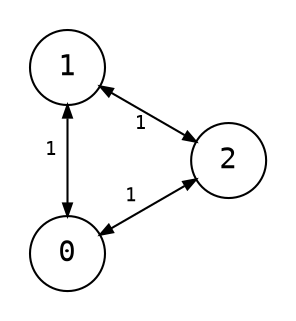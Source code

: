 digraph {
    node [shape=circle, fontname="monospace"; fixedsize=true, width="0.5"];
    edge [arrowsize=0.6, fontname="monospace", fontsize=9];
    layout=circo;
    pad=0.2;

    0 -> {1} [dir=both, label=" 1 "];
    0 -> {2} [dir=both, label="1 "];
    1 -> {2} [dir=both, label="   1"];
}